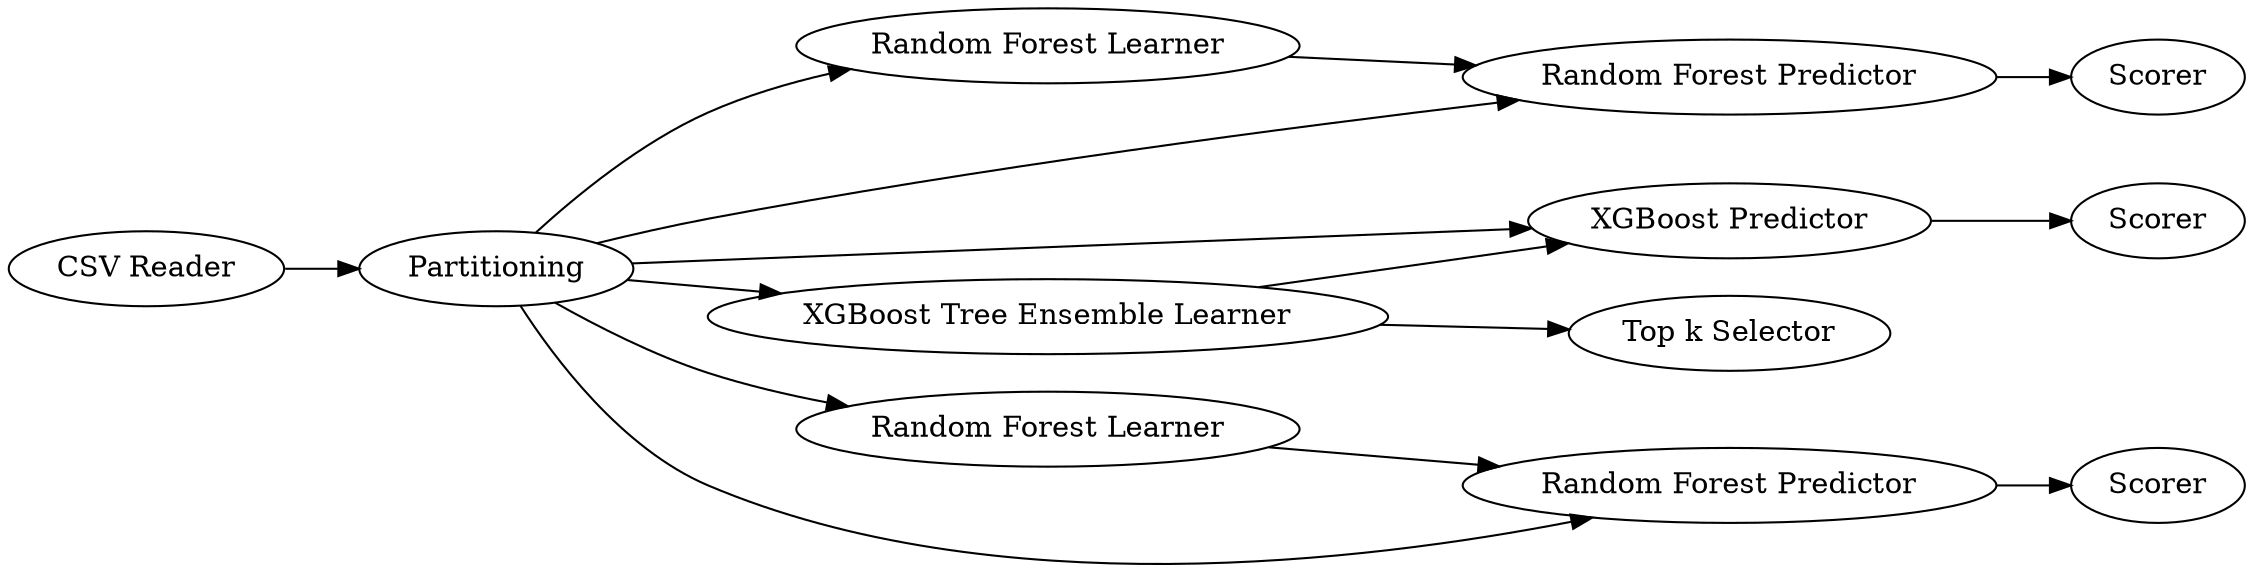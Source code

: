digraph {
	1 [label="CSV Reader"]
	2 [label=Partitioning]
	3 [label="Random Forest Learner"]
	4 [label="Random Forest Predictor"]
	7 [label="XGBoost Tree Ensemble Learner"]
	8 [label="XGBoost Predictor"]
	9 [label=Scorer]
	10 [label=Scorer]
	11 [label="Random Forest Learner"]
	12 [label="Random Forest Predictor"]
	13 [label=Scorer]
	15 [label="Top k Selector"]
	1 -> 2
	2 -> 3
	2 -> 4
	2 -> 7
	2 -> 8
	2 -> 11
	2 -> 12
	3 -> 4
	4 -> 10
	7 -> 8
	7 -> 15
	8 -> 9
	11 -> 12
	12 -> 13
	rankdir=LR
}

